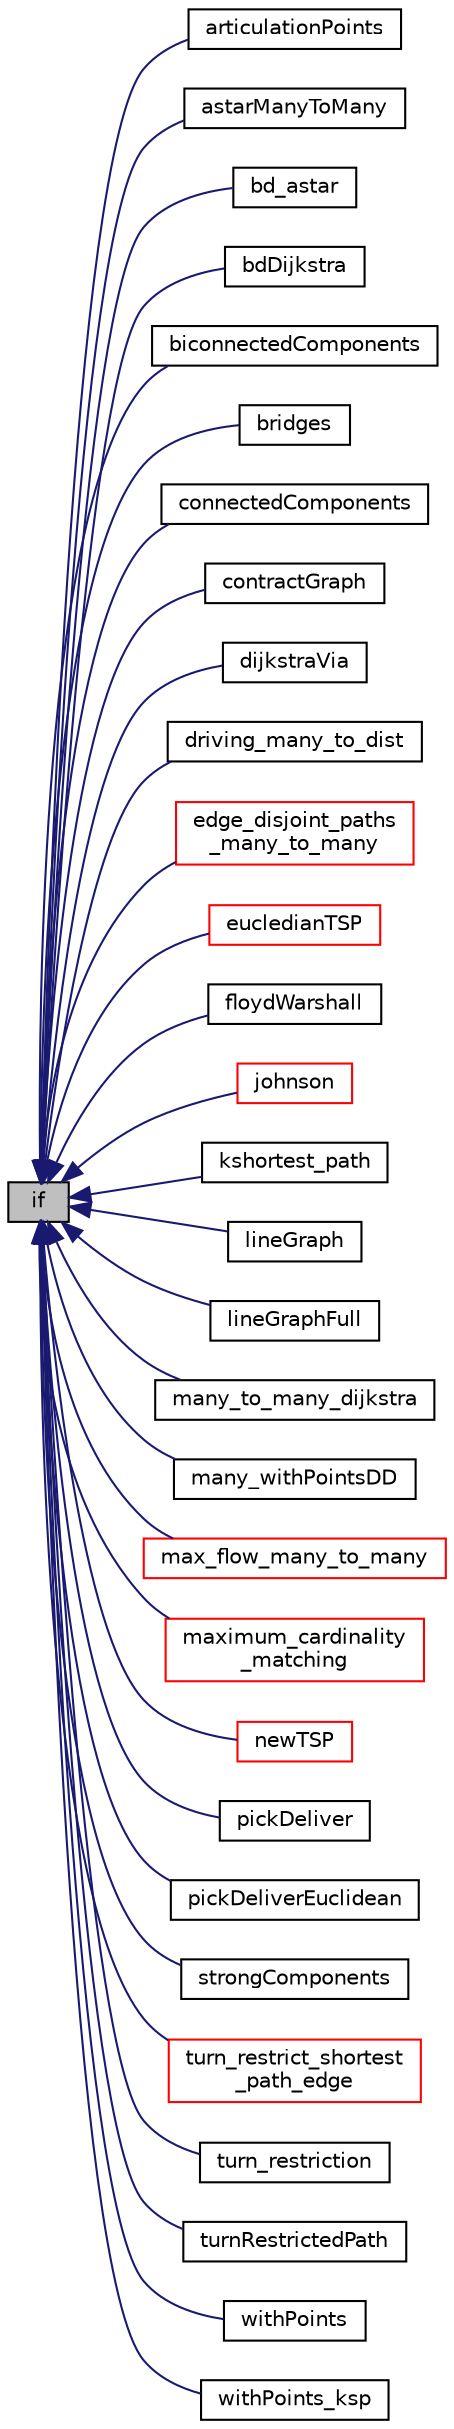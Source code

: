 digraph "if"
{
  edge [fontname="Helvetica",fontsize="10",labelfontname="Helvetica",labelfontsize="10"];
  node [fontname="Helvetica",fontsize="10",shape=record];
  rankdir="LR";
  Node1 [label="if",height=0.2,width=0.4,color="black", fillcolor="grey75", style="filled", fontcolor="black"];
  Node1 -> Node2 [dir="back",color="midnightblue",fontsize="10",style="solid",fontname="Helvetica"];
  Node2 [label="articulationPoints",height=0.2,width=0.4,color="black", fillcolor="white", style="filled",URL="$articulationPoints_8c.html#a949aadbd044600898b8d57d7fb780591",tooltip="postgres_connection.h "];
  Node1 -> Node3 [dir="back",color="midnightblue",fontsize="10",style="solid",fontname="Helvetica"];
  Node3 [label="astarManyToMany",height=0.2,width=0.4,color="black", fillcolor="white", style="filled",URL="$astar_8c.html#adbf9c70afae231caaa6d9fd3d343f47c"];
  Node1 -> Node4 [dir="back",color="midnightblue",fontsize="10",style="solid",fontname="Helvetica"];
  Node4 [label="bd_astar",height=0.2,width=0.4,color="black", fillcolor="white", style="filled",URL="$bdAstar_8c.html#a330536d15ec4a98cfcedec686dd1beca"];
  Node1 -> Node5 [dir="back",color="midnightblue",fontsize="10",style="solid",fontname="Helvetica"];
  Node5 [label="bdDijkstra",height=0.2,width=0.4,color="black", fillcolor="white", style="filled",URL="$bdDijkstra_8c.html#a15c450e8b0f1fc7425706793227c48a5"];
  Node1 -> Node6 [dir="back",color="midnightblue",fontsize="10",style="solid",fontname="Helvetica"];
  Node6 [label="biconnectedComponents",height=0.2,width=0.4,color="black", fillcolor="white", style="filled",URL="$biconnectedComponents_8c.html#abd0e2f6f4006b9bef24305df23ee66db",tooltip="postgres_connection.h "];
  Node1 -> Node7 [dir="back",color="midnightblue",fontsize="10",style="solid",fontname="Helvetica"];
  Node7 [label="bridges",height=0.2,width=0.4,color="black", fillcolor="white", style="filled",URL="$bridges_8c.html#a5dbe44d5a42d734213825965d978b2b9",tooltip="postgres_connection.h "];
  Node1 -> Node8 [dir="back",color="midnightblue",fontsize="10",style="solid",fontname="Helvetica"];
  Node8 [label="connectedComponents",height=0.2,width=0.4,color="black", fillcolor="white", style="filled",URL="$connectedComponents_8c.html#a5e0477c2969e990884e82d377264c37a",tooltip="postgres_connection.h "];
  Node1 -> Node9 [dir="back",color="midnightblue",fontsize="10",style="solid",fontname="Helvetica"];
  Node9 [label="contractGraph",height=0.2,width=0.4,color="black", fillcolor="white", style="filled",URL="$contractGraph_8c.html#a49d0cb0e1a6cc99c9e6cf4ecb9ba609b"];
  Node1 -> Node10 [dir="back",color="midnightblue",fontsize="10",style="solid",fontname="Helvetica"];
  Node10 [label="dijkstraVia",height=0.2,width=0.4,color="black", fillcolor="white", style="filled",URL="$dijkstraVia_8c.html#ada3c99b7af59eabdb7bc8c62cc1cdb0a"];
  Node1 -> Node11 [dir="back",color="midnightblue",fontsize="10",style="solid",fontname="Helvetica"];
  Node11 [label="driving_many_to_dist",height=0.2,width=0.4,color="black", fillcolor="white", style="filled",URL="$many__to__dist__driving__distance_8c.html#aa06bcbb9f84b2c97db4ff61efb2851f0"];
  Node1 -> Node12 [dir="back",color="midnightblue",fontsize="10",style="solid",fontname="Helvetica"];
  Node12 [label="edge_disjoint_paths\l_many_to_many",height=0.2,width=0.4,color="red", fillcolor="white", style="filled",URL="$edge__disjoint__paths_8c.html#a428ef5f43c537f6aa69378581e302e65"];
  Node1 -> Node13 [dir="back",color="midnightblue",fontsize="10",style="solid",fontname="Helvetica"];
  Node13 [label="eucledianTSP",height=0.2,width=0.4,color="red", fillcolor="white", style="filled",URL="$eucledianTSP_8c.html#adf80487dfc6947bf2381c9a40302897b"];
  Node1 -> Node14 [dir="back",color="midnightblue",fontsize="10",style="solid",fontname="Helvetica"];
  Node14 [label="floydWarshall",height=0.2,width=0.4,color="black", fillcolor="white", style="filled",URL="$floydWarshall_8c.html#a658917e09af94c77c65736d7094d0084"];
  Node1 -> Node15 [dir="back",color="midnightblue",fontsize="10",style="solid",fontname="Helvetica"];
  Node15 [label="johnson",height=0.2,width=0.4,color="red", fillcolor="white", style="filled",URL="$johnson_8c.html#a0015d89bfe4db8a835ae5e01e5f582d5"];
  Node1 -> Node16 [dir="back",color="midnightblue",fontsize="10",style="solid",fontname="Helvetica"];
  Node16 [label="kshortest_path",height=0.2,width=0.4,color="black", fillcolor="white", style="filled",URL="$ksp_8c.html#a44f9fbe5816152227d56c4dbaea59e7d"];
  Node1 -> Node17 [dir="back",color="midnightblue",fontsize="10",style="solid",fontname="Helvetica"];
  Node17 [label="lineGraph",height=0.2,width=0.4,color="black", fillcolor="white", style="filled",URL="$lineGraph_8c.html#a0ccb6069f5d32ede9f4f1d24eaddca06",tooltip="postgres_connection.h "];
  Node1 -> Node18 [dir="back",color="midnightblue",fontsize="10",style="solid",fontname="Helvetica"];
  Node18 [label="lineGraphFull",height=0.2,width=0.4,color="black", fillcolor="white", style="filled",URL="$lineGraphFull_8c.html#a337d9496ccf3fd17bf9bde910d1916d9"];
  Node1 -> Node19 [dir="back",color="midnightblue",fontsize="10",style="solid",fontname="Helvetica"];
  Node19 [label="many_to_many_dijkstra",height=0.2,width=0.4,color="black", fillcolor="white", style="filled",URL="$dijkstra_8c.html#a1bb7c1d86b852022aeb2f209c3528417"];
  Node1 -> Node20 [dir="back",color="midnightblue",fontsize="10",style="solid",fontname="Helvetica"];
  Node20 [label="many_withPointsDD",height=0.2,width=0.4,color="black", fillcolor="white", style="filled",URL="$many__to__dist__withPointsDD_8c.html#ad2891d45a1da4a420ccac452fc92259f"];
  Node1 -> Node21 [dir="back",color="midnightblue",fontsize="10",style="solid",fontname="Helvetica"];
  Node21 [label="max_flow_many_to_many",height=0.2,width=0.4,color="red", fillcolor="white", style="filled",URL="$max__flow_8c.html#a681248d427de12e71817df02076246d9"];
  Node1 -> Node22 [dir="back",color="midnightblue",fontsize="10",style="solid",fontname="Helvetica"];
  Node22 [label="maximum_cardinality\l_matching",height=0.2,width=0.4,color="red", fillcolor="white", style="filled",URL="$maximum__cardinality__matching_8c.html#abecab1857778932b653593abda4dde28"];
  Node1 -> Node23 [dir="back",color="midnightblue",fontsize="10",style="solid",fontname="Helvetica"];
  Node23 [label="newTSP",height=0.2,width=0.4,color="red", fillcolor="white", style="filled",URL="$newTSP_8c.html#a828abbb0dd60d155e407b9c264994cf1"];
  Node1 -> Node24 [dir="back",color="midnightblue",fontsize="10",style="solid",fontname="Helvetica"];
  Node24 [label="pickDeliver",height=0.2,width=0.4,color="black", fillcolor="white", style="filled",URL="$pickDeliver_8c.html#a7a053147dbbef85c2a19449d5300b785"];
  Node1 -> Node25 [dir="back",color="midnightblue",fontsize="10",style="solid",fontname="Helvetica"];
  Node25 [label="pickDeliverEuclidean",height=0.2,width=0.4,color="black", fillcolor="white", style="filled",URL="$pickDeliverEuclidean_8c.html#a9dab1ef459721270f9983aca53c49112"];
  Node1 -> Node26 [dir="back",color="midnightblue",fontsize="10",style="solid",fontname="Helvetica"];
  Node26 [label="strongComponents",height=0.2,width=0.4,color="black", fillcolor="white", style="filled",URL="$strongComponents_8c.html#afe480bc4995e169ffeb9d3a798ab0d44",tooltip="postgres_connection.h "];
  Node1 -> Node27 [dir="back",color="midnightblue",fontsize="10",style="solid",fontname="Helvetica"];
  Node27 [label="turn_restrict_shortest\l_path_edge",height=0.2,width=0.4,color="red", fillcolor="white", style="filled",URL="$trsp_8c.html#a938bf6c15c229413b975362c1bc510ce"];
  Node1 -> Node28 [dir="back",color="midnightblue",fontsize="10",style="solid",fontname="Helvetica"];
  Node28 [label="turn_restriction",height=0.2,width=0.4,color="black", fillcolor="white", style="filled",URL="$new__trsp_8c.html#af4c89ac067e86726831df12f92af3c5d"];
  Node1 -> Node29 [dir="back",color="midnightblue",fontsize="10",style="solid",fontname="Helvetica"];
  Node29 [label="turnRestrictedPath",height=0.2,width=0.4,color="black", fillcolor="white", style="filled",URL="$turnRestrictedPath_8c.html#a2a474bbd7f19e833cc8817b94ff838f2"];
  Node1 -> Node30 [dir="back",color="midnightblue",fontsize="10",style="solid",fontname="Helvetica"];
  Node30 [label="withPoints",height=0.2,width=0.4,color="black", fillcolor="white", style="filled",URL="$withPoints_8c.html#aaab3ed3bcdef5263b2ac3bc56dcfe410"];
  Node1 -> Node31 [dir="back",color="midnightblue",fontsize="10",style="solid",fontname="Helvetica"];
  Node31 [label="withPoints_ksp",height=0.2,width=0.4,color="black", fillcolor="white", style="filled",URL="$withPoints__ksp_8c.html#ab57087c2c4297cb378bb89fae9e3d7fc"];
}

